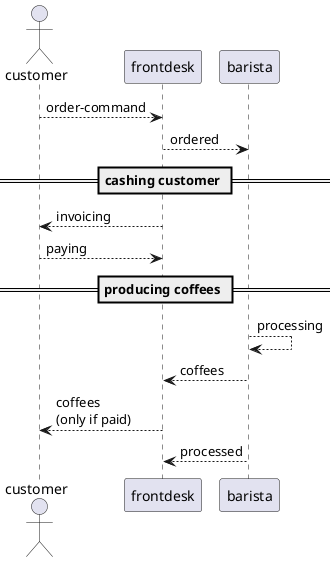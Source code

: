 @startuml
actor customer

customer --> frontdesk : order-command
frontdesk --> barista : ordered

== cashing customer ==
frontdesk --> customer : invoicing
customer --> frontdesk : paying

== producing coffees ==

barista --> barista : processing
barista --> frontdesk : coffees
frontdesk --> customer : coffees\n(only if paid)

barista --> frontdesk : processed
@enduml